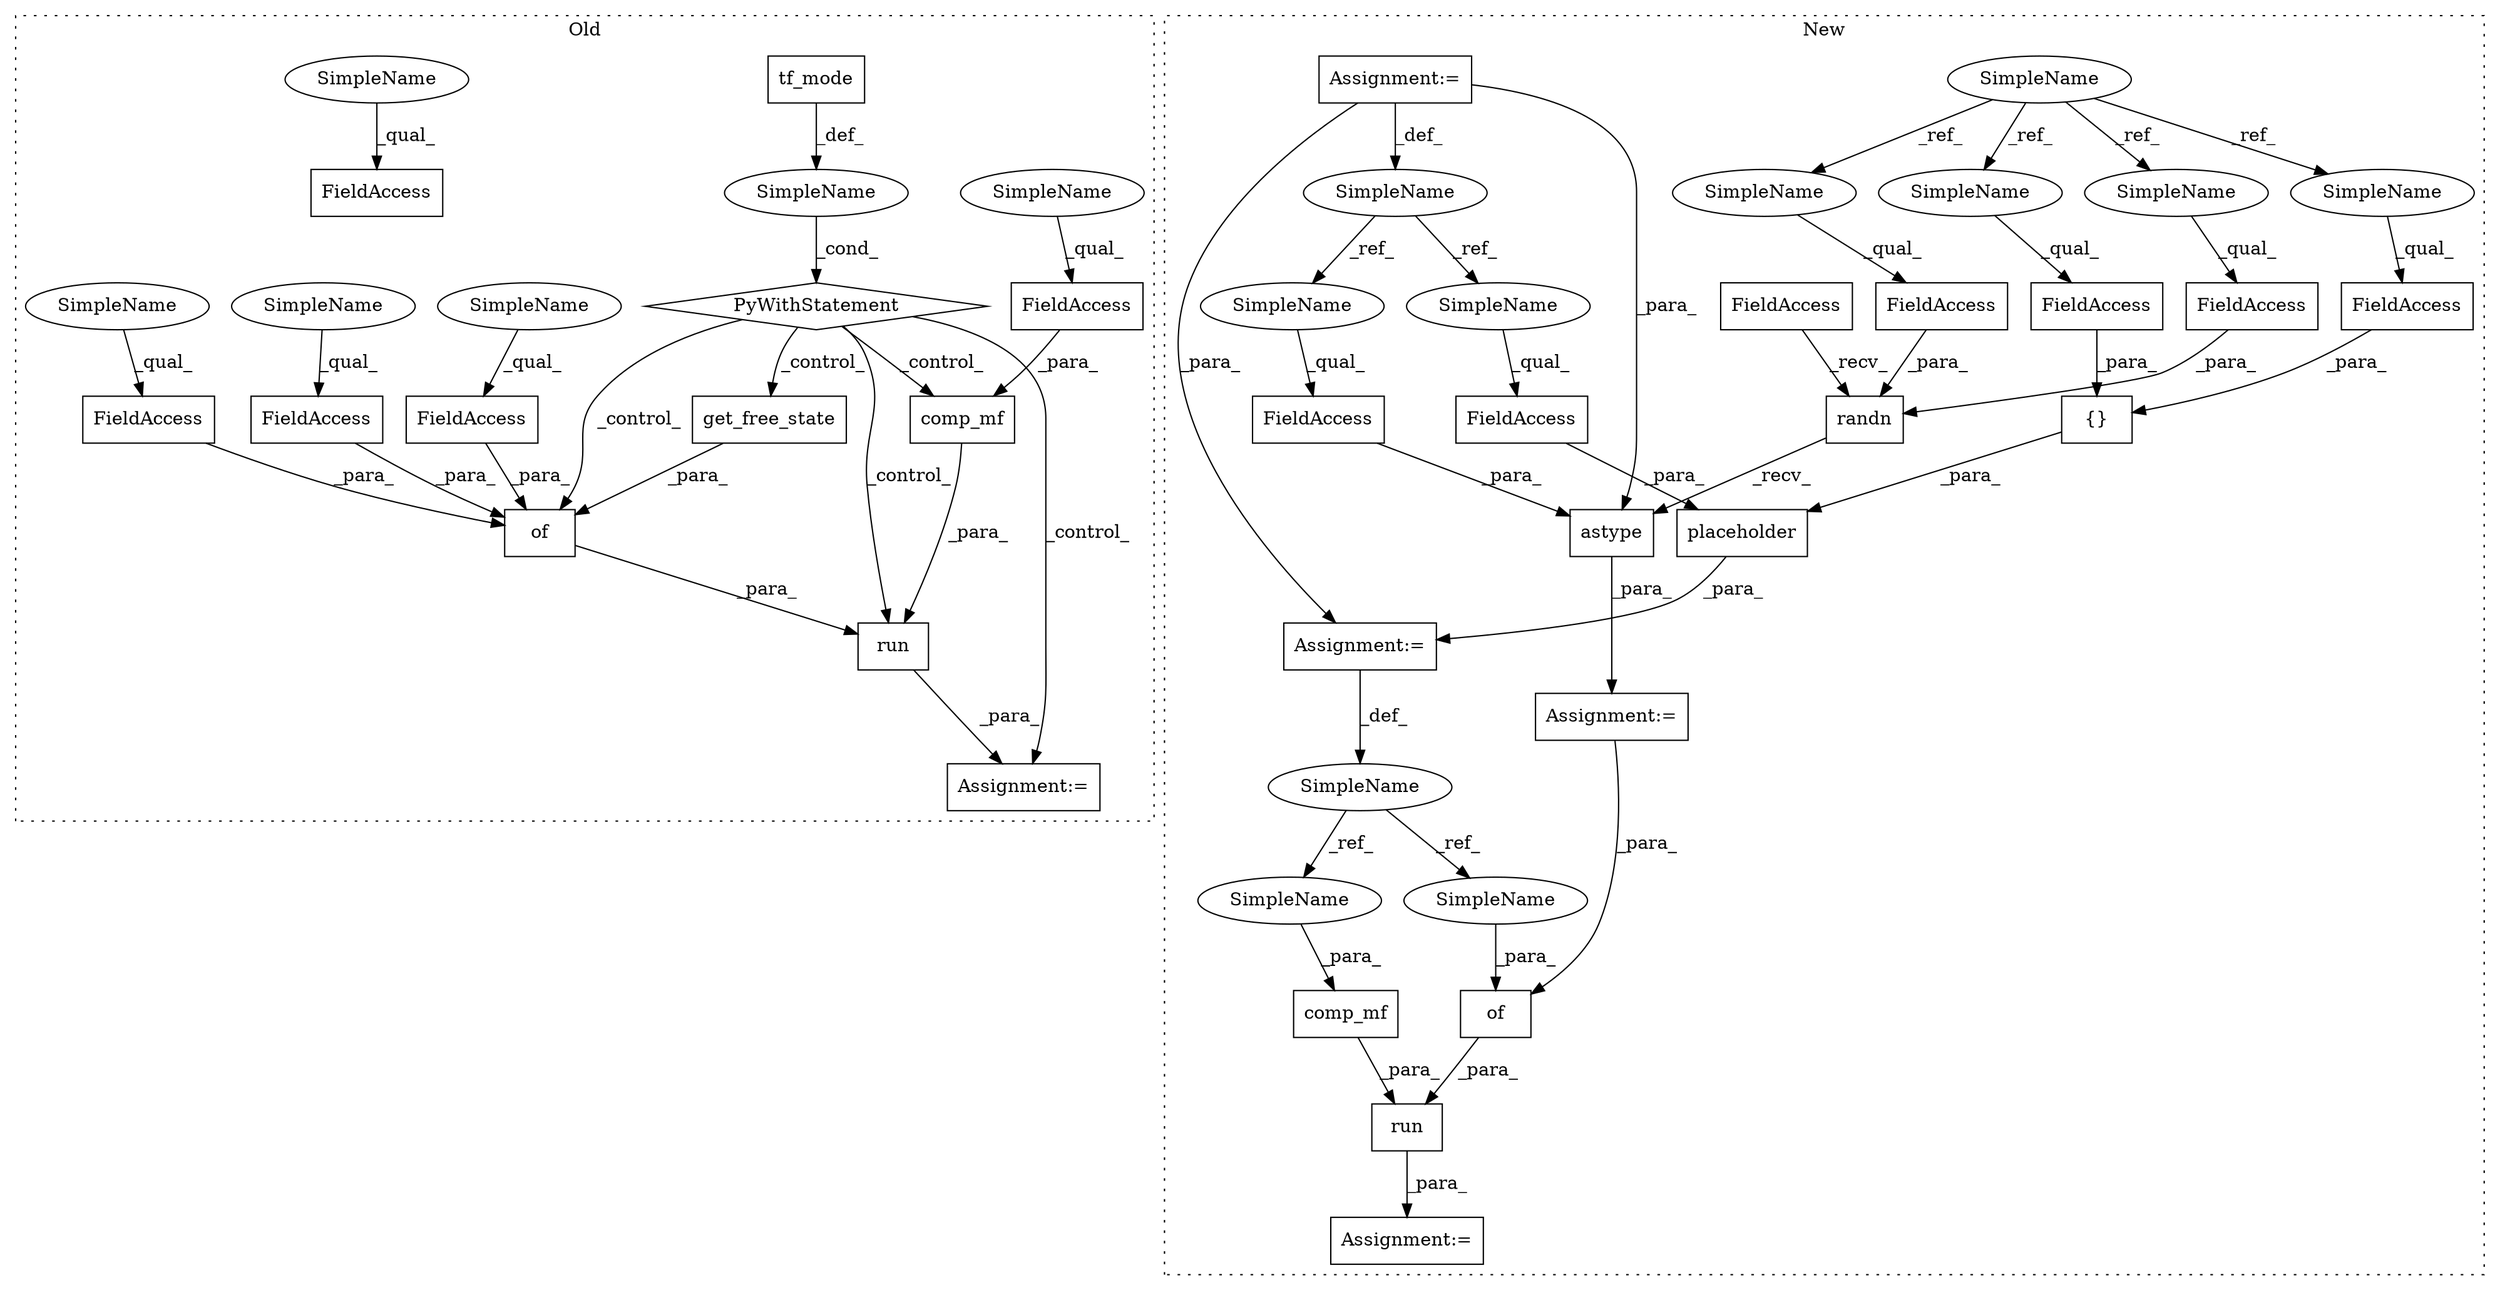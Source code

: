 digraph G {
subgraph cluster0 {
1 [label="PyWithStatement" a="104" s="3057,3084" l="10,2" shape="diamond"];
6 [label="SimpleName" a="42" s="" l="" shape="ellipse"];
7 [label="of" a="32" s="3129,3182" l="3,1" shape="box"];
8 [label="FieldAccess" a="22" s="3171" l="11" shape="box"];
9 [label="FieldAccess" a="22" s="3132" l="6" shape="box"];
10 [label="FieldAccess" a="22" s="3164" l="6" shape="box"];
12 [label="get_free_state" a="32" s="3147" l="16" shape="box"];
17 [label="FieldAccess" a="22" s="3117" l="6" shape="box"];
19 [label="FieldAccess" a="22" s="3021" l="24" shape="box"];
20 [label="tf_mode" a="32" s="3075" l="9" shape="box"];
21 [label="run" a="32" s="3105,3183" l="4,1" shape="box"];
29 [label="Assignment:=" a="7" s="3099" l="1" shape="box"];
34 [label="comp_mf" a="32" s="3109,3123" l="8,1" shape="box"];
41 [label="SimpleName" a="42" s="3117" l="4" shape="ellipse"];
42 [label="SimpleName" a="42" s="3164" l="4" shape="ellipse"];
43 [label="SimpleName" a="42" s="3132" l="4" shape="ellipse"];
44 [label="SimpleName" a="42" s="3171" l="4" shape="ellipse"];
45 [label="SimpleName" a="42" s="3021" l="4" shape="ellipse"];
label = "Old";
style="dotted";
}
subgraph cluster1 {
2 [label="placeholder" a="32" s="3690,3752" l="12,1" shape="box"];
3 [label="FieldAccess" a="22" s="3702" l="17" shape="box"];
4 [label="Assignment:=" a="7" s="3678" l="1" shape="box"];
5 [label="{}" a="4" s="3729,3751" l="1,1" shape="box"];
11 [label="of" a="32" s="4032,4043" l="3,1" shape="box"];
13 [label="randn" a="32" s="3781,3808" l="6,1" shape="box"];
14 [label="Assignment:=" a="7" s="3767" l="1" shape="box"];
15 [label="FieldAccess" a="22" s="3737" l="14" shape="box"];
16 [label="SimpleName" a="42" s="3467" l="4" shape="ellipse"];
18 [label="FieldAccess" a="22" s="3794" l="14" shape="box"];
22 [label="run" a="32" s="4013,4044" l="4,1" shape="box"];
23 [label="SimpleName" a="42" s="3512" l="8" shape="ellipse"];
24 [label="FieldAccess" a="22" s="3817" l="17" shape="box"];
25 [label="FieldAccess" a="22" s="3730" l="6" shape="box"];
26 [label="FieldAccess" a="22" s="3768" l="12" shape="box"];
27 [label="FieldAccess" a="22" s="3787" l="6" shape="box"];
28 [label="Assignment:=" a="7" s="3512" l="8" shape="box"];
30 [label="Assignment:=" a="7" s="4007" l="1" shape="box"];
31 [label="astype" a="32" s="3810,3834" l="7,1" shape="box"];
32 [label="SimpleName" a="42" s="3677" l="1" shape="ellipse"];
33 [label="comp_mf" a="32" s="4017,4026" l="8,1" shape="box"];
35 [label="SimpleName" a="42" s="3787" l="4" shape="ellipse"];
36 [label="SimpleName" a="42" s="3730" l="4" shape="ellipse"];
37 [label="SimpleName" a="42" s="3794" l="4" shape="ellipse"];
38 [label="SimpleName" a="42" s="3737" l="4" shape="ellipse"];
39 [label="SimpleName" a="42" s="3817" l="8" shape="ellipse"];
40 [label="SimpleName" a="42" s="3702" l="8" shape="ellipse"];
46 [label="SimpleName" a="42" s="4025" l="1" shape="ellipse"];
47 [label="SimpleName" a="42" s="4035" l="1" shape="ellipse"];
label = "New";
style="dotted";
}
1 -> 7 [label="_control_"];
1 -> 29 [label="_control_"];
1 -> 21 [label="_control_"];
1 -> 34 [label="_control_"];
1 -> 12 [label="_control_"];
2 -> 4 [label="_para_"];
3 -> 2 [label="_para_"];
4 -> 32 [label="_def_"];
5 -> 2 [label="_para_"];
6 -> 1 [label="_cond_"];
7 -> 21 [label="_para_"];
8 -> 7 [label="_para_"];
9 -> 7 [label="_para_"];
10 -> 7 [label="_para_"];
11 -> 22 [label="_para_"];
12 -> 7 [label="_para_"];
13 -> 31 [label="_recv_"];
14 -> 11 [label="_para_"];
15 -> 5 [label="_para_"];
16 -> 35 [label="_ref_"];
16 -> 37 [label="_ref_"];
16 -> 38 [label="_ref_"];
16 -> 36 [label="_ref_"];
17 -> 34 [label="_para_"];
18 -> 13 [label="_para_"];
20 -> 6 [label="_def_"];
21 -> 29 [label="_para_"];
22 -> 30 [label="_para_"];
23 -> 39 [label="_ref_"];
23 -> 40 [label="_ref_"];
24 -> 31 [label="_para_"];
25 -> 5 [label="_para_"];
26 -> 13 [label="_recv_"];
27 -> 13 [label="_para_"];
28 -> 4 [label="_para_"];
28 -> 23 [label="_def_"];
28 -> 31 [label="_para_"];
31 -> 14 [label="_para_"];
32 -> 47 [label="_ref_"];
32 -> 46 [label="_ref_"];
33 -> 22 [label="_para_"];
34 -> 21 [label="_para_"];
35 -> 27 [label="_qual_"];
36 -> 25 [label="_qual_"];
37 -> 18 [label="_qual_"];
38 -> 15 [label="_qual_"];
39 -> 24 [label="_qual_"];
40 -> 3 [label="_qual_"];
41 -> 17 [label="_qual_"];
42 -> 10 [label="_qual_"];
43 -> 9 [label="_qual_"];
44 -> 8 [label="_qual_"];
45 -> 19 [label="_qual_"];
46 -> 33 [label="_para_"];
47 -> 11 [label="_para_"];
}